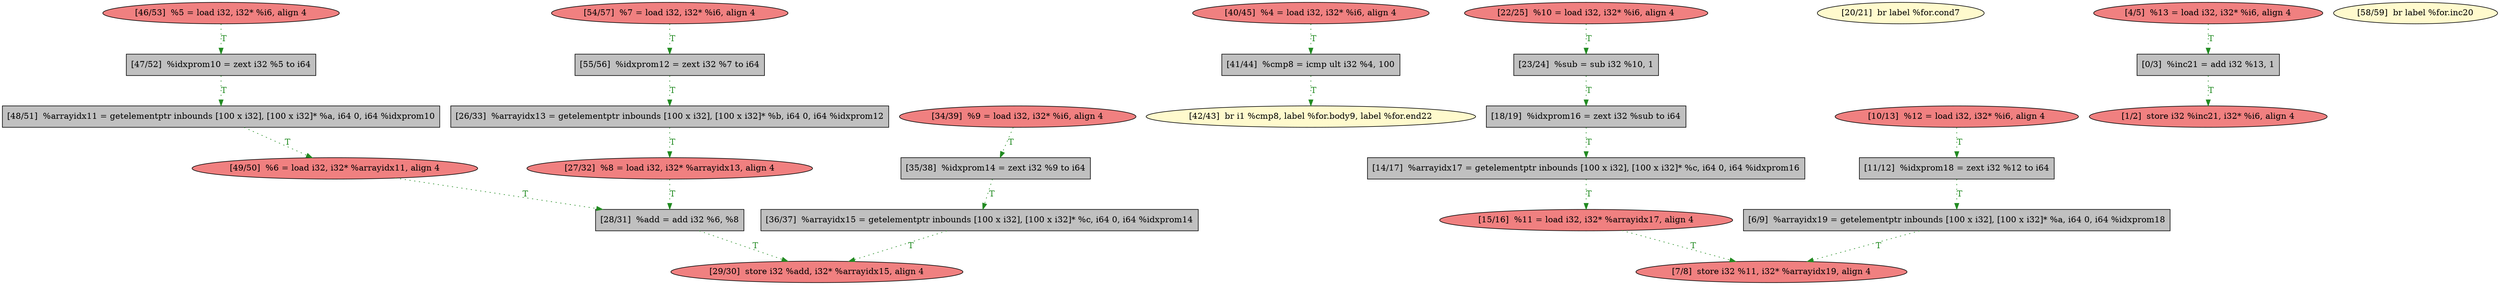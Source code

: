 
digraph G {


node513 [fillcolor=lightcoral,label="[46/53]  %5 = load i32, i32* %i6, align 4",shape=ellipse,style=filled ]
node512 [fillcolor=lemonchiffon,label="[42/43]  br i1 %cmp8, label %for.body9, label %for.end22",shape=ellipse,style=filled ]
node510 [fillcolor=lightcoral,label="[22/25]  %10 = load i32, i32* %i6, align 4",shape=ellipse,style=filled ]
node509 [fillcolor=lightcoral,label="[15/16]  %11 = load i32, i32* %arrayidx17, align 4",shape=ellipse,style=filled ]
node511 [fillcolor=lightcoral,label="[40/45]  %4 = load i32, i32* %i6, align 4",shape=ellipse,style=filled ]
node508 [fillcolor=lemonchiffon,label="[20/21]  br label %for.cond7",shape=ellipse,style=filled ]
node506 [fillcolor=grey,label="[55/56]  %idxprom12 = zext i32 %7 to i64",shape=rectangle,style=filled ]
node504 [fillcolor=lightcoral,label="[4/5]  %13 = load i32, i32* %i6, align 4",shape=ellipse,style=filled ]
node502 [fillcolor=lightcoral,label="[10/13]  %12 = load i32, i32* %i6, align 4",shape=ellipse,style=filled ]
node514 [fillcolor=grey,label="[23/24]  %sub = sub i32 %10, 1",shape=rectangle,style=filled ]
node501 [fillcolor=grey,label="[26/33]  %arrayidx13 = getelementptr inbounds [100 x i32], [100 x i32]* %b, i64 0, i64 %idxprom12",shape=rectangle,style=filled ]
node507 [fillcolor=grey,label="[47/52]  %idxprom10 = zext i32 %5 to i64",shape=rectangle,style=filled ]
node489 [fillcolor=grey,label="[36/37]  %arrayidx15 = getelementptr inbounds [100 x i32], [100 x i32]* %c, i64 0, i64 %idxprom14",shape=rectangle,style=filled ]
node486 [fillcolor=lightcoral,label="[29/30]  store i32 %add, i32* %arrayidx15, align 4",shape=ellipse,style=filled ]
node490 [fillcolor=grey,label="[35/38]  %idxprom14 = zext i32 %9 to i64",shape=rectangle,style=filled ]
node492 [fillcolor=grey,label="[41/44]  %cmp8 = icmp ult i32 %4, 100",shape=rectangle,style=filled ]
node488 [fillcolor=lightcoral,label="[1/2]  store i32 %inc21, i32* %i6, align 4",shape=ellipse,style=filled ]
node485 [fillcolor=grey,label="[28/31]  %add = add i32 %6, %8",shape=rectangle,style=filled ]
node495 [fillcolor=lightcoral,label="[49/50]  %6 = load i32, i32* %arrayidx11, align 4",shape=ellipse,style=filled ]
node491 [fillcolor=grey,label="[48/51]  %arrayidx11 = getelementptr inbounds [100 x i32], [100 x i32]* %a, i64 0, i64 %idxprom10",shape=rectangle,style=filled ]
node493 [fillcolor=lightcoral,label="[27/32]  %8 = load i32, i32* %arrayidx13, align 4",shape=ellipse,style=filled ]
node494 [fillcolor=lemonchiffon,label="[58/59]  br label %for.inc20",shape=ellipse,style=filled ]
node487 [fillcolor=grey,label="[11/12]  %idxprom18 = zext i32 %12 to i64",shape=rectangle,style=filled ]
node496 [fillcolor=lightcoral,label="[7/8]  store i32 %11, i32* %arrayidx19, align 4",shape=ellipse,style=filled ]
node497 [fillcolor=grey,label="[14/17]  %arrayidx17 = getelementptr inbounds [100 x i32], [100 x i32]* %c, i64 0, i64 %idxprom16",shape=rectangle,style=filled ]
node503 [fillcolor=grey,label="[0/3]  %inc21 = add i32 %13, 1",shape=rectangle,style=filled ]
node498 [fillcolor=grey,label="[6/9]  %arrayidx19 = getelementptr inbounds [100 x i32], [100 x i32]* %a, i64 0, i64 %idxprom18",shape=rectangle,style=filled ]
node499 [fillcolor=grey,label="[18/19]  %idxprom16 = zext i32 %sub to i64",shape=rectangle,style=filled ]
node505 [fillcolor=lightcoral,label="[54/57]  %7 = load i32, i32* %i6, align 4",shape=ellipse,style=filled ]
node500 [fillcolor=lightcoral,label="[34/39]  %9 = load i32, i32* %i6, align 4",shape=ellipse,style=filled ]

node513->node507 [style=dotted,color=forestgreen,label="T",fontcolor=forestgreen ]
node511->node492 [style=dotted,color=forestgreen,label="T",fontcolor=forestgreen ]
node506->node501 [style=dotted,color=forestgreen,label="T",fontcolor=forestgreen ]
node495->node485 [style=dotted,color=forestgreen,label="T",fontcolor=forestgreen ]
node510->node514 [style=dotted,color=forestgreen,label="T",fontcolor=forestgreen ]
node500->node490 [style=dotted,color=forestgreen,label="T",fontcolor=forestgreen ]
node505->node506 [style=dotted,color=forestgreen,label="T",fontcolor=forestgreen ]
node499->node497 [style=dotted,color=forestgreen,label="T",fontcolor=forestgreen ]
node492->node512 [style=dotted,color=forestgreen,label="T",fontcolor=forestgreen ]
node509->node496 [style=dotted,color=forestgreen,label="T",fontcolor=forestgreen ]
node493->node485 [style=dotted,color=forestgreen,label="T",fontcolor=forestgreen ]
node485->node486 [style=dotted,color=forestgreen,label="T",fontcolor=forestgreen ]
node490->node489 [style=dotted,color=forestgreen,label="T",fontcolor=forestgreen ]
node489->node486 [style=dotted,color=forestgreen,label="T",fontcolor=forestgreen ]
node514->node499 [style=dotted,color=forestgreen,label="T",fontcolor=forestgreen ]
node491->node495 [style=dotted,color=forestgreen,label="T",fontcolor=forestgreen ]
node487->node498 [style=dotted,color=forestgreen,label="T",fontcolor=forestgreen ]
node507->node491 [style=dotted,color=forestgreen,label="T",fontcolor=forestgreen ]
node504->node503 [style=dotted,color=forestgreen,label="T",fontcolor=forestgreen ]
node498->node496 [style=dotted,color=forestgreen,label="T",fontcolor=forestgreen ]
node503->node488 [style=dotted,color=forestgreen,label="T",fontcolor=forestgreen ]
node501->node493 [style=dotted,color=forestgreen,label="T",fontcolor=forestgreen ]
node497->node509 [style=dotted,color=forestgreen,label="T",fontcolor=forestgreen ]
node502->node487 [style=dotted,color=forestgreen,label="T",fontcolor=forestgreen ]


}
